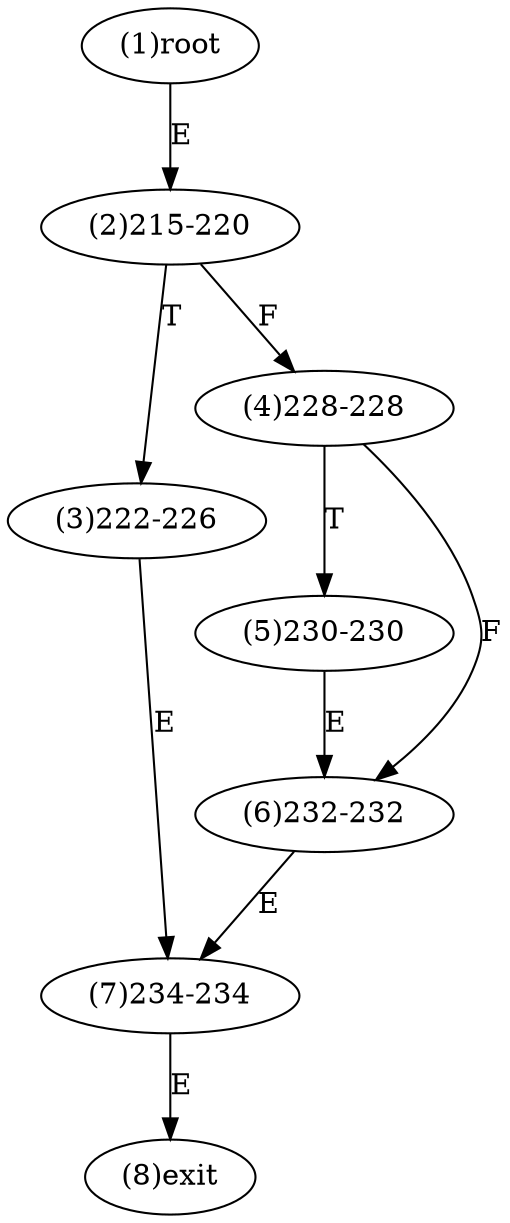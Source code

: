 digraph "" { 
1[ label="(1)root"];
2[ label="(2)215-220"];
3[ label="(3)222-226"];
4[ label="(4)228-228"];
5[ label="(5)230-230"];
6[ label="(6)232-232"];
7[ label="(7)234-234"];
8[ label="(8)exit"];
1->2[ label="E"];
2->4[ label="F"];
2->3[ label="T"];
3->7[ label="E"];
4->6[ label="F"];
4->5[ label="T"];
5->6[ label="E"];
6->7[ label="E"];
7->8[ label="E"];
}
